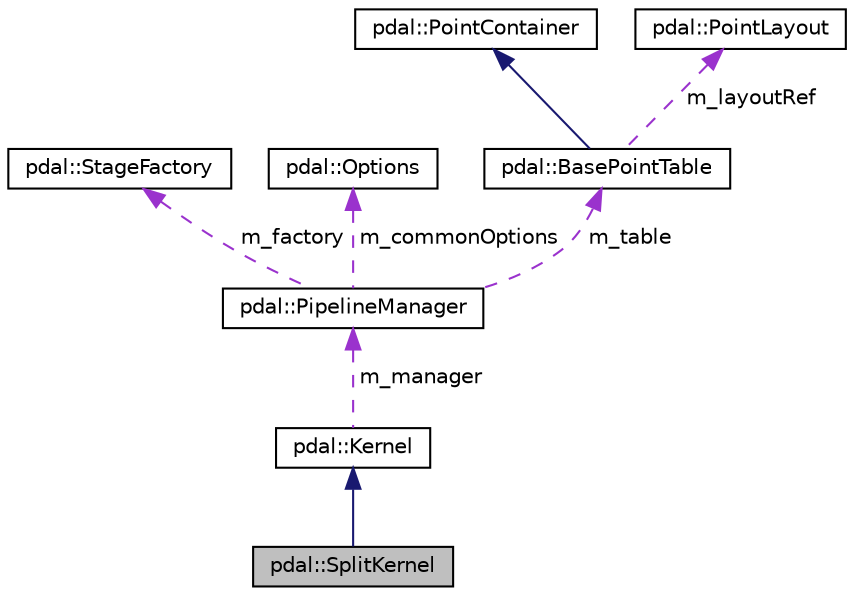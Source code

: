 digraph "pdal::SplitKernel"
{
  edge [fontname="Helvetica",fontsize="10",labelfontname="Helvetica",labelfontsize="10"];
  node [fontname="Helvetica",fontsize="10",shape=record];
  Node1 [label="pdal::SplitKernel",height=0.2,width=0.4,color="black", fillcolor="grey75", style="filled", fontcolor="black"];
  Node2 -> Node1 [dir="back",color="midnightblue",fontsize="10",style="solid",fontname="Helvetica"];
  Node2 [label="pdal::Kernel",height=0.2,width=0.4,color="black", fillcolor="white", style="filled",URL="$classpdal_1_1Kernel.html"];
  Node3 -> Node2 [dir="back",color="darkorchid3",fontsize="10",style="dashed",label=" m_manager" ,fontname="Helvetica"];
  Node3 [label="pdal::PipelineManager",height=0.2,width=0.4,color="black", fillcolor="white", style="filled",URL="$classpdal_1_1PipelineManager.html"];
  Node4 -> Node3 [dir="back",color="darkorchid3",fontsize="10",style="dashed",label=" m_factory" ,fontname="Helvetica"];
  Node4 [label="pdal::StageFactory",height=0.2,width=0.4,color="black", fillcolor="white", style="filled",URL="$classpdal_1_1StageFactory.html"];
  Node5 -> Node3 [dir="back",color="darkorchid3",fontsize="10",style="dashed",label=" m_commonOptions" ,fontname="Helvetica"];
  Node5 [label="pdal::Options",height=0.2,width=0.4,color="black", fillcolor="white", style="filled",URL="$classpdal_1_1Options.html"];
  Node6 -> Node3 [dir="back",color="darkorchid3",fontsize="10",style="dashed",label=" m_table" ,fontname="Helvetica"];
  Node6 [label="pdal::BasePointTable",height=0.2,width=0.4,color="black", fillcolor="white", style="filled",URL="$classpdal_1_1BasePointTable.html"];
  Node7 -> Node6 [dir="back",color="midnightblue",fontsize="10",style="solid",fontname="Helvetica"];
  Node7 [label="pdal::PointContainer",height=0.2,width=0.4,color="black", fillcolor="white", style="filled",URL="$classpdal_1_1PointContainer.html"];
  Node8 -> Node6 [dir="back",color="darkorchid3",fontsize="10",style="dashed",label=" m_layoutRef" ,fontname="Helvetica"];
  Node8 [label="pdal::PointLayout",height=0.2,width=0.4,color="black", fillcolor="white", style="filled",URL="$classpdal_1_1PointLayout.html"];
}
